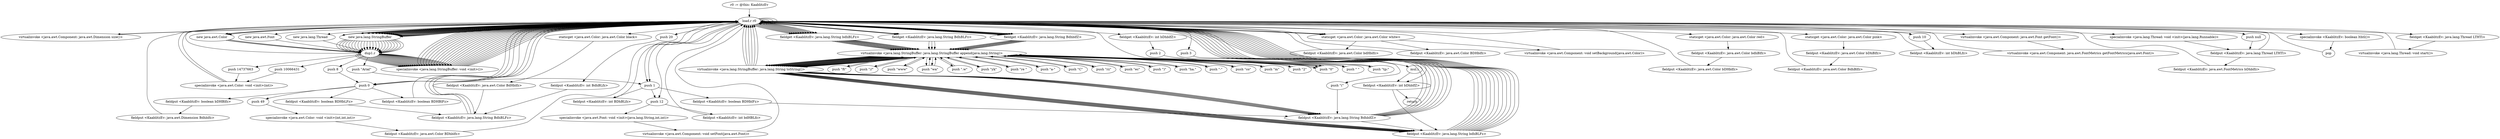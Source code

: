 digraph "" {
    "r0 := @this: KaablitzEv"
    "load.r r0"
    "r0 := @this: KaablitzEv"->"load.r r0";
    "load.r r0"->"load.r r0";
    "virtualinvoke <java.awt.Component: java.awt.Dimension size()>"
    "load.r r0"->"virtualinvoke <java.awt.Component: java.awt.Dimension size()>";
    "virtualinvoke <java.awt.Component: java.awt.Dimension size()>"->"load.r r0";
    "push 0"
    "load.r r0"->"push 0";
    "fieldput <KaablitzEv: boolean bDHBlfz>"
    "push 0"->"fieldput <KaablitzEv: boolean bDHBlfz>";
    "fieldput <KaablitzEv: java.awt.Dimension Bdhblfz>"
    "fieldput <KaablitzEv: boolean bDHBlfz>"->"fieldput <KaablitzEv: java.awt.Dimension Bdhblfz>";
    "fieldput <KaablitzEv: java.awt.Dimension Bdhblfz>"->"load.r r0";
    "new java.lang.StringBuffer"
    "load.r r0"->"new java.lang.StringBuffer";
    "dup1.r"
    "new java.lang.StringBuffer"->"dup1.r";
    "specialinvoke <java.lang.StringBuffer: void <init>()>"
    "dup1.r"->"specialinvoke <java.lang.StringBuffer: void <init>()>";
    "specialinvoke <java.lang.StringBuffer: void <init>()>"->"load.r r0";
    "fieldget <KaablitzEv: java.lang.String bdhBLFz>"
    "load.r r0"->"fieldget <KaablitzEv: java.lang.String bdhBLFz>";
    "virtualinvoke <java.lang.StringBuffer: java.lang.StringBuffer append(java.lang.String)>"
    "fieldget <KaablitzEv: java.lang.String bdhBLFz>"->"virtualinvoke <java.lang.StringBuffer: java.lang.StringBuffer append(java.lang.String)>";
    "push \"tp:\""
    "virtualinvoke <java.lang.StringBuffer: java.lang.StringBuffer append(java.lang.String)>"->"push \"tp:\"";
    "push \"tp:\""->"virtualinvoke <java.lang.StringBuffer: java.lang.StringBuffer append(java.lang.String)>";
    "virtualinvoke <java.lang.StringBuffer: java.lang.String toString()>"
    "virtualinvoke <java.lang.StringBuffer: java.lang.StringBuffer append(java.lang.String)>"->"virtualinvoke <java.lang.StringBuffer: java.lang.String toString()>";
    "fieldput <KaablitzEv: java.lang.String bdhBLFz>"
    "virtualinvoke <java.lang.StringBuffer: java.lang.String toString()>"->"fieldput <KaablitzEv: java.lang.String bdhBLFz>";
    "fieldput <KaablitzEv: java.lang.String bdhBLFz>"->"load.r r0";
    "load.r r0"->"new java.lang.StringBuffer";
    "new java.lang.StringBuffer"->"dup1.r";
    "dup1.r"->"specialinvoke <java.lang.StringBuffer: void <init>()>";
    "specialinvoke <java.lang.StringBuffer: void <init>()>"->"load.r r0";
    "fieldget <KaablitzEv: java.lang.String BdhBLFz>"
    "load.r r0"->"fieldget <KaablitzEv: java.lang.String BdhBLFz>";
    "fieldget <KaablitzEv: java.lang.String BdhBLFz>"->"virtualinvoke <java.lang.StringBuffer: java.lang.StringBuffer append(java.lang.String)>";
    "push \"ft\""
    "virtualinvoke <java.lang.StringBuffer: java.lang.StringBuffer append(java.lang.String)>"->"push \"ft\"";
    "push \"ft\""->"virtualinvoke <java.lang.StringBuffer: java.lang.StringBuffer append(java.lang.String)>";
    "virtualinvoke <java.lang.StringBuffer: java.lang.StringBuffer append(java.lang.String)>"->"virtualinvoke <java.lang.StringBuffer: java.lang.String toString()>";
    "virtualinvoke <java.lang.StringBuffer: java.lang.String toString()>"->"load.r r0";
    "load.r r0"->"push 0";
    "fieldput <KaablitzEv: boolean BDHBlFz>"
    "push 0"->"fieldput <KaablitzEv: boolean BDHBlFz>";
    "fieldput <KaablitzEv: boolean BDHBlFz>"->"load.r r0";
    "load.r r0"->"push 0";
    "fieldput <KaablitzEv: boolean BDHbLFz>"
    "push 0"->"fieldput <KaablitzEv: boolean BDHbLFz>";
    "fieldput <KaablitzEv: java.lang.String BdhBLFz>"
    "fieldput <KaablitzEv: boolean BDHbLFz>"->"fieldput <KaablitzEv: java.lang.String BdhBLFz>";
    "fieldput <KaablitzEv: java.lang.String BdhBLFz>"->"load.r r0";
    "load.r r0"->"new java.lang.StringBuffer";
    "new java.lang.StringBuffer"->"dup1.r";
    "dup1.r"->"specialinvoke <java.lang.StringBuffer: void <init>()>";
    "specialinvoke <java.lang.StringBuffer: void <init>()>"->"load.r r0";
    "load.r r0"->"fieldget <KaablitzEv: java.lang.String bdhBLFz>";
    "fieldget <KaablitzEv: java.lang.String bdhBLFz>"->"virtualinvoke <java.lang.StringBuffer: java.lang.StringBuffer append(java.lang.String)>";
    "push \"//\""
    "virtualinvoke <java.lang.StringBuffer: java.lang.StringBuffer append(java.lang.String)>"->"push \"//\"";
    "push \"//\""->"virtualinvoke <java.lang.StringBuffer: java.lang.StringBuffer append(java.lang.String)>";
    "virtualinvoke <java.lang.StringBuffer: java.lang.StringBuffer append(java.lang.String)>"->"virtualinvoke <java.lang.StringBuffer: java.lang.String toString()>";
    "virtualinvoke <java.lang.StringBuffer: java.lang.String toString()>"->"load.r r0";
    "push \"(\""
    "load.r r0"->"push \"(\"";
    "fieldput <KaablitzEv: java.lang.String BdhblfZ>"
    "push \"(\""->"fieldput <KaablitzEv: java.lang.String BdhblfZ>";
    "fieldput <KaablitzEv: java.lang.String BdhblfZ>"->"fieldput <KaablitzEv: java.lang.String bdhBLFz>";
    "fieldput <KaablitzEv: java.lang.String bdhBLFz>"->"load.r r0";
    "new java.awt.Color"
    "load.r r0"->"new java.awt.Color";
    "new java.awt.Color"->"dup1.r";
    "push 8"
    "dup1.r"->"push 8";
    "push 8"->"push 0";
    "push 49"
    "push 0"->"push 49";
    "specialinvoke <java.awt.Color: void <init>(int,int,int)>"
    "push 49"->"specialinvoke <java.awt.Color: void <init>(int,int,int)>";
    "fieldput <KaablitzEv: java.awt.Color BDhblfz>"
    "specialinvoke <java.awt.Color: void <init>(int,int,int)>"->"fieldput <KaablitzEv: java.awt.Color BDhblfz>";
    "fieldput <KaablitzEv: java.awt.Color BDhblfz>"->"load.r r0";
    "load.r r0"->"new java.lang.StringBuffer";
    "new java.lang.StringBuffer"->"dup1.r";
    "dup1.r"->"specialinvoke <java.lang.StringBuffer: void <init>()>";
    "specialinvoke <java.lang.StringBuffer: void <init>()>"->"load.r r0";
    "load.r r0"->"fieldget <KaablitzEv: java.lang.String bdhBLFz>";
    "fieldget <KaablitzEv: java.lang.String bdhBLFz>"->"virtualinvoke <java.lang.StringBuffer: java.lang.StringBuffer append(java.lang.String)>";
    "push \"www\""
    "virtualinvoke <java.lang.StringBuffer: java.lang.StringBuffer append(java.lang.String)>"->"push \"www\"";
    "push \"www\""->"virtualinvoke <java.lang.StringBuffer: java.lang.StringBuffer append(java.lang.String)>";
    "virtualinvoke <java.lang.StringBuffer: java.lang.StringBuffer append(java.lang.String)>"->"virtualinvoke <java.lang.StringBuffer: java.lang.String toString()>";
    "virtualinvoke <java.lang.StringBuffer: java.lang.String toString()>"->"fieldput <KaablitzEv: java.lang.String bdhBLFz>";
    "fieldput <KaablitzEv: java.lang.String bdhBLFz>"->"load.r r0";
    "load.r r0"->"new java.lang.StringBuffer";
    "new java.lang.StringBuffer"->"dup1.r";
    "dup1.r"->"specialinvoke <java.lang.StringBuffer: void <init>()>";
    "specialinvoke <java.lang.StringBuffer: void <init>()>"->"load.r r0";
    "load.r r0"->"fieldget <KaablitzEv: java.lang.String BdhBLFz>";
    "fieldget <KaablitzEv: java.lang.String BdhBLFz>"->"virtualinvoke <java.lang.StringBuffer: java.lang.StringBuffer append(java.lang.String)>";
    "push \"wa\""
    "virtualinvoke <java.lang.StringBuffer: java.lang.StringBuffer append(java.lang.String)>"->"push \"wa\"";
    "push \"wa\""->"virtualinvoke <java.lang.StringBuffer: java.lang.StringBuffer append(java.lang.String)>";
    "virtualinvoke <java.lang.StringBuffer: java.lang.StringBuffer append(java.lang.String)>"->"virtualinvoke <java.lang.StringBuffer: java.lang.String toString()>";
    "virtualinvoke <java.lang.StringBuffer: java.lang.String toString()>"->"load.r r0";
    "staticget <java.awt.Color: java.awt.Color white>"
    "load.r r0"->"staticget <java.awt.Color: java.awt.Color white>";
    "fieldput <KaablitzEv: java.awt.Color bdHblfz>"
    "staticget <java.awt.Color: java.awt.Color white>"->"fieldput <KaablitzEv: java.awt.Color bdHblfz>";
    "fieldput <KaablitzEv: java.awt.Color bdHblfz>"->"load.r r0";
    "staticget <java.awt.Color: java.awt.Color black>"
    "load.r r0"->"staticget <java.awt.Color: java.awt.Color black>";
    "fieldput <KaablitzEv: java.awt.Color BdHblfz>"
    "staticget <java.awt.Color: java.awt.Color black>"->"fieldput <KaablitzEv: java.awt.Color BdHblfz>";
    "fieldput <KaablitzEv: java.awt.Color BdHblfz>"->"fieldput <KaablitzEv: java.lang.String BdhBLFz>";
    "fieldput <KaablitzEv: java.lang.String BdhBLFz>"->"load.r r0";
    "load.r r0"->"new java.awt.Color";
    "new java.awt.Color"->"dup1.r";
    "push 14737663"
    "dup1.r"->"push 14737663";
    "specialinvoke <java.awt.Color: void <init>(int)>"
    "push 14737663"->"specialinvoke <java.awt.Color: void <init>(int)>";
    "specialinvoke <java.awt.Color: void <init>(int)>"->"load.r r0";
    "load.r r0"->"staticget <java.awt.Color: java.awt.Color white>";
    "fieldput <KaablitzEv: java.awt.Color BDHblfz>"
    "staticget <java.awt.Color: java.awt.Color white>"->"fieldput <KaablitzEv: java.awt.Color BDHblfz>";
    "fieldput <KaablitzEv: java.awt.Color BDHblfz>"->"load.r r0";
    "staticget <java.awt.Color: java.awt.Color red>"
    "load.r r0"->"staticget <java.awt.Color: java.awt.Color red>";
    "fieldput <KaablitzEv: java.awt.Color bdhBlfz>"
    "staticget <java.awt.Color: java.awt.Color red>"->"fieldput <KaablitzEv: java.awt.Color bdhBlfz>";
    "fieldput <KaablitzEv: java.awt.Color bDHblfz>"
    "fieldput <KaablitzEv: java.awt.Color bdhBlfz>"->"fieldput <KaablitzEv: java.awt.Color bDHblfz>";
    "fieldput <KaablitzEv: java.awt.Color bDHblfz>"->"load.r r0";
    "load.r r0"->"new java.awt.Color";
    "new java.awt.Color"->"dup1.r";
    "push 10066431"
    "dup1.r"->"push 10066431";
    "push 10066431"->"specialinvoke <java.awt.Color: void <init>(int)>";
    "specialinvoke <java.awt.Color: void <init>(int)>"->"load.r r0";
    "staticget <java.awt.Color: java.awt.Color pink>"
    "load.r r0"->"staticget <java.awt.Color: java.awt.Color pink>";
    "fieldput <KaablitzEv: java.awt.Color bDhBlfz>"
    "staticget <java.awt.Color: java.awt.Color pink>"->"fieldput <KaablitzEv: java.awt.Color bDhBlfz>";
    "fieldput <KaablitzEv: java.awt.Color BdhBlfz>"
    "fieldput <KaablitzEv: java.awt.Color bDhBlfz>"->"fieldput <KaablitzEv: java.awt.Color BdhBlfz>";
    "fieldput <KaablitzEv: java.awt.Color BdhBlfz>"->"load.r r0";
    "load.r r0"->"new java.lang.StringBuffer";
    "new java.lang.StringBuffer"->"dup1.r";
    "dup1.r"->"specialinvoke <java.lang.StringBuffer: void <init>()>";
    "specialinvoke <java.lang.StringBuffer: void <init>()>"->"load.r r0";
    "load.r r0"->"fieldget <KaablitzEv: java.lang.String bdhBLFz>";
    "fieldget <KaablitzEv: java.lang.String bdhBLFz>"->"virtualinvoke <java.lang.StringBuffer: java.lang.StringBuffer append(java.lang.String)>";
    "push \".w\""
    "virtualinvoke <java.lang.StringBuffer: java.lang.StringBuffer append(java.lang.String)>"->"push \".w\"";
    "push \".w\""->"virtualinvoke <java.lang.StringBuffer: java.lang.StringBuffer append(java.lang.String)>";
    "virtualinvoke <java.lang.StringBuffer: java.lang.StringBuffer append(java.lang.String)>"->"virtualinvoke <java.lang.StringBuffer: java.lang.String toString()>";
    "virtualinvoke <java.lang.StringBuffer: java.lang.String toString()>"->"fieldput <KaablitzEv: java.lang.String bdhBLFz>";
    "fieldput <KaablitzEv: java.lang.String bdhBLFz>"->"load.r r0";
    "load.r r0"->"new java.lang.StringBuffer";
    "new java.lang.StringBuffer"->"dup1.r";
    "dup1.r"->"specialinvoke <java.lang.StringBuffer: void <init>()>";
    "specialinvoke <java.lang.StringBuffer: void <init>()>"->"load.r r0";
    "load.r r0"->"fieldget <KaablitzEv: java.lang.String bdhBLFz>";
    "fieldget <KaablitzEv: java.lang.String bdhBLFz>"->"virtualinvoke <java.lang.StringBuffer: java.lang.StringBuffer append(java.lang.String)>";
    "push \"yk\""
    "virtualinvoke <java.lang.StringBuffer: java.lang.StringBuffer append(java.lang.String)>"->"push \"yk\"";
    "push \"yk\""->"virtualinvoke <java.lang.StringBuffer: java.lang.StringBuffer append(java.lang.String)>";
    "virtualinvoke <java.lang.StringBuffer: java.lang.StringBuffer append(java.lang.String)>"->"virtualinvoke <java.lang.StringBuffer: java.lang.String toString()>";
    "virtualinvoke <java.lang.StringBuffer: java.lang.String toString()>"->"fieldput <KaablitzEv: java.lang.String bdhBLFz>";
    "fieldput <KaablitzEv: java.lang.String bdhBLFz>"->"load.r r0";
    "load.r r0"->"new java.lang.StringBuffer";
    "new java.lang.StringBuffer"->"dup1.r";
    "dup1.r"->"specialinvoke <java.lang.StringBuffer: void <init>()>";
    "specialinvoke <java.lang.StringBuffer: void <init>()>"->"load.r r0";
    "load.r r0"->"fieldget <KaablitzEv: java.lang.String BdhBLFz>";
    "fieldget <KaablitzEv: java.lang.String BdhBLFz>"->"virtualinvoke <java.lang.StringBuffer: java.lang.StringBuffer append(java.lang.String)>";
    "push \"re \""
    "virtualinvoke <java.lang.StringBuffer: java.lang.StringBuffer append(java.lang.String)>"->"push \"re \"";
    "push \"re \""->"virtualinvoke <java.lang.StringBuffer: java.lang.StringBuffer append(java.lang.String)>";
    "virtualinvoke <java.lang.StringBuffer: java.lang.StringBuffer append(java.lang.String)>"->"virtualinvoke <java.lang.StringBuffer: java.lang.String toString()>";
    "virtualinvoke <java.lang.StringBuffer: java.lang.String toString()>"->"load.r r0";
    "push 20"
    "load.r r0"->"push 20";
    "fieldput <KaablitzEv: int BdhBLfz>"
    "push 20"->"fieldput <KaablitzEv: int BdhBLfz>";
    "fieldput <KaablitzEv: int BdhBLfz>"->"fieldput <KaablitzEv: java.lang.String BdhBLFz>";
    "fieldput <KaablitzEv: java.lang.String BdhBLFz>"->"load.r r0";
    "load.r r0"->"new java.lang.StringBuffer";
    "new java.lang.StringBuffer"->"dup1.r";
    "dup1.r"->"specialinvoke <java.lang.StringBuffer: void <init>()>";
    "specialinvoke <java.lang.StringBuffer: void <init>()>"->"load.r r0";
    "load.r r0"->"fieldget <KaablitzEv: java.lang.String bdhBLFz>";
    "fieldget <KaablitzEv: java.lang.String bdhBLFz>"->"virtualinvoke <java.lang.StringBuffer: java.lang.StringBuffer append(java.lang.String)>";
    "push \"a-\""
    "virtualinvoke <java.lang.StringBuffer: java.lang.StringBuffer append(java.lang.String)>"->"push \"a-\"";
    "push \"a-\""->"virtualinvoke <java.lang.StringBuffer: java.lang.StringBuffer append(java.lang.String)>";
    "virtualinvoke <java.lang.StringBuffer: java.lang.StringBuffer append(java.lang.String)>"->"virtualinvoke <java.lang.StringBuffer: java.lang.String toString()>";
    "virtualinvoke <java.lang.StringBuffer: java.lang.String toString()>"->"load.r r0";
    "push 10"
    "load.r r0"->"push 10";
    "fieldput <KaablitzEv: int bDhBLfz>"
    "push 10"->"fieldput <KaablitzEv: int bDhBLfz>";
    "fieldput <KaablitzEv: int bDhBLfz>"->"load.r r0";
    "push 1"
    "load.r r0"->"push 1";
    "fieldput <KaablitzEv: int BDhBLfz>"
    "push 1"->"fieldput <KaablitzEv: int BDhBLfz>";
    "fieldput <KaablitzEv: int BDhBLfz>"->"load.r r0";
    "push 12"
    "load.r r0"->"push 12";
    "fieldput <KaablitzEv: int bdHBLfz>"
    "push 12"->"fieldput <KaablitzEv: int bdHBLfz>";
    "fieldput <KaablitzEv: int bdHBLfz>"->"load.r r0";
    "push 3"
    "load.r r0"->"push 3";
    "fieldput <KaablitzEv: int bDhblfZ>"
    "push 3"->"fieldput <KaablitzEv: int bDhblfZ>";
    "fieldput <KaablitzEv: int bDhblfZ>"->"fieldput <KaablitzEv: java.lang.String bdhBLFz>";
    "fieldput <KaablitzEv: java.lang.String bdhBLFz>"->"load.r r0";
    "load.r r0"->"new java.lang.StringBuffer";
    "new java.lang.StringBuffer"->"dup1.r";
    "dup1.r"->"specialinvoke <java.lang.StringBuffer: void <init>()>";
    "specialinvoke <java.lang.StringBuffer: void <init>()>"->"load.r r0";
    "fieldget <KaablitzEv: java.lang.String BdhblfZ>"
    "load.r r0"->"fieldget <KaablitzEv: java.lang.String BdhblfZ>";
    "fieldget <KaablitzEv: java.lang.String BdhblfZ>"->"virtualinvoke <java.lang.StringBuffer: java.lang.StringBuffer append(java.lang.String)>";
    "push \"C\""
    "virtualinvoke <java.lang.StringBuffer: java.lang.StringBuffer append(java.lang.String)>"->"push \"C\"";
    "push \"C\""->"virtualinvoke <java.lang.StringBuffer: java.lang.StringBuffer append(java.lang.String)>";
    "virtualinvoke <java.lang.StringBuffer: java.lang.StringBuffer append(java.lang.String)>"->"virtualinvoke <java.lang.StringBuffer: java.lang.String toString()>";
    "virtualinvoke <java.lang.StringBuffer: java.lang.String toString()>"->"fieldput <KaablitzEv: java.lang.String BdhblfZ>";
    "fieldput <KaablitzEv: java.lang.String BdhblfZ>"->"load.r r0";
    "load.r r0"->"new java.lang.StringBuffer";
    "new java.lang.StringBuffer"->"dup1.r";
    "dup1.r"->"specialinvoke <java.lang.StringBuffer: void <init>()>";
    "specialinvoke <java.lang.StringBuffer: void <init>()>"->"load.r r0";
    "load.r r0"->"fieldget <KaablitzEv: java.lang.String bdhBLFz>";
    "fieldget <KaablitzEv: java.lang.String bdhBLFz>"->"virtualinvoke <java.lang.StringBuffer: java.lang.StringBuffer append(java.lang.String)>";
    "virtualinvoke <java.lang.StringBuffer: java.lang.StringBuffer append(java.lang.String)>"->"push \"wa\"";
    "push \"wa\""->"virtualinvoke <java.lang.StringBuffer: java.lang.StringBuffer append(java.lang.String)>";
    "virtualinvoke <java.lang.StringBuffer: java.lang.StringBuffer append(java.lang.String)>"->"virtualinvoke <java.lang.StringBuffer: java.lang.String toString()>";
    "virtualinvoke <java.lang.StringBuffer: java.lang.String toString()>"->"fieldput <KaablitzEv: java.lang.String bdhBLFz>";
    "fieldput <KaablitzEv: java.lang.String bdhBLFz>"->"load.r r0";
    "load.r r0"->"staticget <java.awt.Color: java.awt.Color white>";
    "virtualinvoke <java.awt.Component: void setBackground(java.awt.Color)>"
    "staticget <java.awt.Color: java.awt.Color white>"->"virtualinvoke <java.awt.Component: void setBackground(java.awt.Color)>";
    "virtualinvoke <java.awt.Component: void setBackground(java.awt.Color)>"->"load.r r0";
    "load.r r0"->"new java.lang.StringBuffer";
    "new java.lang.StringBuffer"->"dup1.r";
    "dup1.r"->"specialinvoke <java.lang.StringBuffer: void <init>()>";
    "specialinvoke <java.lang.StringBuffer: void <init>()>"->"load.r r0";
    "load.r r0"->"fieldget <KaablitzEv: java.lang.String bdhBLFz>";
    "fieldget <KaablitzEv: java.lang.String bdhBLFz>"->"virtualinvoke <java.lang.StringBuffer: java.lang.StringBuffer append(java.lang.String)>";
    "push \"rz\""
    "virtualinvoke <java.lang.StringBuffer: java.lang.StringBuffer append(java.lang.String)>"->"push \"rz\"";
    "push \"rz\""->"virtualinvoke <java.lang.StringBuffer: java.lang.StringBuffer append(java.lang.String)>";
    "virtualinvoke <java.lang.StringBuffer: java.lang.StringBuffer append(java.lang.String)>"->"virtualinvoke <java.lang.StringBuffer: java.lang.String toString()>";
    "virtualinvoke <java.lang.StringBuffer: java.lang.String toString()>"->"fieldput <KaablitzEv: java.lang.String bdhBLFz>";
    "fieldput <KaablitzEv: java.lang.String bdhBLFz>"->"load.r r0";
    "new java.awt.Font"
    "load.r r0"->"new java.awt.Font";
    "new java.awt.Font"->"dup1.r";
    "push \"Arial\""
    "dup1.r"->"push \"Arial\"";
    "push \"Arial\""->"push 1";
    "push 1"->"push 12";
    "specialinvoke <java.awt.Font: void <init>(java.lang.String,int,int)>"
    "push 12"->"specialinvoke <java.awt.Font: void <init>(java.lang.String,int,int)>";
    "virtualinvoke <java.awt.Component: void setFont(java.awt.Font)>"
    "specialinvoke <java.awt.Font: void <init>(java.lang.String,int,int)>"->"virtualinvoke <java.awt.Component: void setFont(java.awt.Font)>";
    "virtualinvoke <java.awt.Component: void setFont(java.awt.Font)>"->"load.r r0";
    "load.r r0"->"load.r r0";
    "load.r r0"->"load.r r0";
    "virtualinvoke <java.awt.Component: java.awt.Font getFont()>"
    "load.r r0"->"virtualinvoke <java.awt.Component: java.awt.Font getFont()>";
    "virtualinvoke <java.awt.Component: java.awt.FontMetrics getFontMetrics(java.awt.Font)>"
    "virtualinvoke <java.awt.Component: java.awt.Font getFont()>"->"virtualinvoke <java.awt.Component: java.awt.FontMetrics getFontMetrics(java.awt.Font)>";
    "virtualinvoke <java.awt.Component: java.awt.FontMetrics getFontMetrics(java.awt.Font)>"->"load.r r0";
    "push null"
    "load.r r0"->"push null";
    "fieldput <KaablitzEv: java.lang.Thread LTHTl>"
    "push null"->"fieldput <KaablitzEv: java.lang.Thread LTHTl>";
    "fieldput <KaablitzEv: java.awt.FontMetrics bDhblfz>"
    "fieldput <KaablitzEv: java.lang.Thread LTHTl>"->"fieldput <KaablitzEv: java.awt.FontMetrics bDhblfz>";
    "fieldput <KaablitzEv: java.awt.FontMetrics bDhblfz>"->"load.r r0";
    "load.r r0"->"new java.lang.StringBuffer";
    "new java.lang.StringBuffer"->"dup1.r";
    "dup1.r"->"specialinvoke <java.lang.StringBuffer: void <init>()>";
    "specialinvoke <java.lang.StringBuffer: void <init>()>"->"load.r r0";
    "load.r r0"->"fieldget <KaablitzEv: java.lang.String bdhBLFz>";
    "fieldget <KaablitzEv: java.lang.String bdhBLFz>"->"virtualinvoke <java.lang.StringBuffer: java.lang.StringBuffer append(java.lang.String)>";
    "push \"ec\""
    "virtualinvoke <java.lang.StringBuffer: java.lang.StringBuffer append(java.lang.String)>"->"push \"ec\"";
    "push \"ec\""->"virtualinvoke <java.lang.StringBuffer: java.lang.StringBuffer append(java.lang.String)>";
    "virtualinvoke <java.lang.StringBuffer: java.lang.StringBuffer append(java.lang.String)>"->"virtualinvoke <java.lang.StringBuffer: java.lang.String toString()>";
    "virtualinvoke <java.lang.StringBuffer: java.lang.String toString()>"->"fieldput <KaablitzEv: java.lang.String bdhBLFz>";
    "fieldput <KaablitzEv: java.lang.String bdhBLFz>"->"load.r r0";
    "load.r r0"->"new java.lang.StringBuffer";
    "new java.lang.StringBuffer"->"dup1.r";
    "dup1.r"->"specialinvoke <java.lang.StringBuffer: void <init>()>";
    "specialinvoke <java.lang.StringBuffer: void <init>()>"->"load.r r0";
    "load.r r0"->"fieldget <KaablitzEv: java.lang.String BdhblfZ>";
    "fieldget <KaablitzEv: java.lang.String BdhblfZ>"->"virtualinvoke <java.lang.StringBuffer: java.lang.StringBuffer append(java.lang.String)>";
    "push \")\""
    "virtualinvoke <java.lang.StringBuffer: java.lang.StringBuffer append(java.lang.String)>"->"push \")\"";
    "push \")\""->"virtualinvoke <java.lang.StringBuffer: java.lang.StringBuffer append(java.lang.String)>";
    "virtualinvoke <java.lang.StringBuffer: java.lang.StringBuffer append(java.lang.String)>"->"virtualinvoke <java.lang.StringBuffer: java.lang.String toString()>";
    "virtualinvoke <java.lang.StringBuffer: java.lang.String toString()>"->"fieldput <KaablitzEv: java.lang.String BdhblfZ>";
    "fieldput <KaablitzEv: java.lang.String BdhblfZ>"->"load.r r0";
    "load.r r0"->"new java.lang.StringBuffer";
    "new java.lang.StringBuffer"->"dup1.r";
    "dup1.r"->"specialinvoke <java.lang.StringBuffer: void <init>()>";
    "specialinvoke <java.lang.StringBuffer: void <init>()>"->"load.r r0";
    "load.r r0"->"fieldget <KaablitzEv: java.lang.String bdhBLFz>";
    "fieldget <KaablitzEv: java.lang.String bdhBLFz>"->"virtualinvoke <java.lang.StringBuffer: java.lang.StringBuffer append(java.lang.String)>";
    "push \"ha.\""
    "virtualinvoke <java.lang.StringBuffer: java.lang.StringBuffer append(java.lang.String)>"->"push \"ha.\"";
    "push \"ha.\""->"virtualinvoke <java.lang.StringBuffer: java.lang.StringBuffer append(java.lang.String)>";
    "virtualinvoke <java.lang.StringBuffer: java.lang.StringBuffer append(java.lang.String)>"->"virtualinvoke <java.lang.StringBuffer: java.lang.String toString()>";
    "virtualinvoke <java.lang.StringBuffer: java.lang.String toString()>"->"fieldput <KaablitzEv: java.lang.String bdhBLFz>";
    "fieldput <KaablitzEv: java.lang.String bdhBLFz>"->"load.r r0";
    "load.r r0"->"new java.lang.StringBuffer";
    "new java.lang.StringBuffer"->"dup1.r";
    "dup1.r"->"specialinvoke <java.lang.StringBuffer: void <init>()>";
    "specialinvoke <java.lang.StringBuffer: void <init>()>"->"load.r r0";
    "load.r r0"->"fieldget <KaablitzEv: java.lang.String BdhblfZ>";
    "fieldget <KaablitzEv: java.lang.String BdhblfZ>"->"virtualinvoke <java.lang.StringBuffer: java.lang.StringBuffer append(java.lang.String)>";
    "push \"-\""
    "virtualinvoke <java.lang.StringBuffer: java.lang.StringBuffer append(java.lang.String)>"->"push \"-\"";
    "push \"-\""->"virtualinvoke <java.lang.StringBuffer: java.lang.StringBuffer append(java.lang.String)>";
    "virtualinvoke <java.lang.StringBuffer: java.lang.StringBuffer append(java.lang.String)>"->"virtualinvoke <java.lang.StringBuffer: java.lang.String toString()>";
    "virtualinvoke <java.lang.StringBuffer: java.lang.String toString()>"->"fieldput <KaablitzEv: java.lang.String BdhblfZ>";
    "fieldput <KaablitzEv: java.lang.String BdhblfZ>"->"load.r r0";
    "load.r r0"->"new java.lang.StringBuffer";
    "new java.lang.StringBuffer"->"dup1.r";
    "dup1.r"->"specialinvoke <java.lang.StringBuffer: void <init>()>";
    "specialinvoke <java.lang.StringBuffer: void <init>()>"->"load.r r0";
    "load.r r0"->"fieldget <KaablitzEv: java.lang.String bdhBLFz>";
    "fieldget <KaablitzEv: java.lang.String bdhBLFz>"->"virtualinvoke <java.lang.StringBuffer: java.lang.StringBuffer append(java.lang.String)>";
    "push \"co\""
    "virtualinvoke <java.lang.StringBuffer: java.lang.StringBuffer append(java.lang.String)>"->"push \"co\"";
    "push \"co\""->"virtualinvoke <java.lang.StringBuffer: java.lang.StringBuffer append(java.lang.String)>";
    "virtualinvoke <java.lang.StringBuffer: java.lang.StringBuffer append(java.lang.String)>"->"virtualinvoke <java.lang.StringBuffer: java.lang.String toString()>";
    "virtualinvoke <java.lang.StringBuffer: java.lang.String toString()>"->"fieldput <KaablitzEv: java.lang.String bdhBLFz>";
    "fieldput <KaablitzEv: java.lang.String bdhBLFz>"->"load.r r0";
    "load.r r0"->"new java.lang.StringBuffer";
    "new java.lang.StringBuffer"->"dup1.r";
    "dup1.r"->"specialinvoke <java.lang.StringBuffer: void <init>()>";
    "specialinvoke <java.lang.StringBuffer: void <init>()>"->"load.r r0";
    "load.r r0"->"fieldget <KaablitzEv: java.lang.String bdhBLFz>";
    "fieldget <KaablitzEv: java.lang.String bdhBLFz>"->"virtualinvoke <java.lang.StringBuffer: java.lang.StringBuffer append(java.lang.String)>";
    "push \"m\""
    "virtualinvoke <java.lang.StringBuffer: java.lang.StringBuffer append(java.lang.String)>"->"push \"m\"";
    "push \"m\""->"virtualinvoke <java.lang.StringBuffer: java.lang.StringBuffer append(java.lang.String)>";
    "virtualinvoke <java.lang.StringBuffer: java.lang.StringBuffer append(java.lang.String)>"->"virtualinvoke <java.lang.StringBuffer: java.lang.String toString()>";
    "virtualinvoke <java.lang.StringBuffer: java.lang.String toString()>"->"fieldput <KaablitzEv: java.lang.String bdhBLFz>";
    "fieldput <KaablitzEv: java.lang.String bdhBLFz>"->"load.r r0";
    "load.r r0"->"new java.lang.StringBuffer";
    "new java.lang.StringBuffer"->"dup1.r";
    "dup1.r"->"specialinvoke <java.lang.StringBuffer: void <init>()>";
    "specialinvoke <java.lang.StringBuffer: void <init>()>"->"load.r r0";
    "load.r r0"->"fieldget <KaablitzEv: java.lang.String BdhblfZ>";
    "fieldget <KaablitzEv: java.lang.String BdhblfZ>"->"virtualinvoke <java.lang.StringBuffer: java.lang.StringBuffer append(java.lang.String)>";
    "push \"2\""
    "virtualinvoke <java.lang.StringBuffer: java.lang.StringBuffer append(java.lang.String)>"->"push \"2\"";
    "push \"2\""->"virtualinvoke <java.lang.StringBuffer: java.lang.StringBuffer append(java.lang.String)>";
    "virtualinvoke <java.lang.StringBuffer: java.lang.StringBuffer append(java.lang.String)>"->"virtualinvoke <java.lang.StringBuffer: java.lang.String toString()>";
    "virtualinvoke <java.lang.StringBuffer: java.lang.String toString()>"->"fieldput <KaablitzEv: java.lang.String BdhblfZ>";
    "fieldput <KaablitzEv: java.lang.String BdhblfZ>"->"load.r r0";
    "new java.lang.Thread"
    "load.r r0"->"new java.lang.Thread";
    "new java.lang.Thread"->"dup1.r";
    "dup1.r"->"load.r r0";
    "specialinvoke <java.lang.Thread: void <init>(java.lang.Runnable)>"
    "load.r r0"->"specialinvoke <java.lang.Thread: void <init>(java.lang.Runnable)>";
    "specialinvoke <java.lang.Thread: void <init>(java.lang.Runnable)>"->"fieldput <KaablitzEv: java.lang.Thread LTHTl>";
    "fieldput <KaablitzEv: java.lang.Thread LTHTl>"->"load.r r0";
    "load.r r0"->"new java.lang.StringBuffer";
    "new java.lang.StringBuffer"->"dup1.r";
    "dup1.r"->"specialinvoke <java.lang.StringBuffer: void <init>()>";
    "specialinvoke <java.lang.StringBuffer: void <init>()>"->"load.r r0";
    "load.r r0"->"fieldget <KaablitzEv: java.lang.String BdhblfZ>";
    "fieldget <KaablitzEv: java.lang.String BdhblfZ>"->"virtualinvoke <java.lang.StringBuffer: java.lang.StringBuffer append(java.lang.String)>";
    "push \"0\""
    "virtualinvoke <java.lang.StringBuffer: java.lang.StringBuffer append(java.lang.String)>"->"push \"0\"";
    "push \"0\""->"virtualinvoke <java.lang.StringBuffer: java.lang.StringBuffer append(java.lang.String)>";
    "virtualinvoke <java.lang.StringBuffer: java.lang.StringBuffer append(java.lang.String)>"->"virtualinvoke <java.lang.StringBuffer: java.lang.String toString()>";
    "virtualinvoke <java.lang.StringBuffer: java.lang.String toString()>"->"fieldput <KaablitzEv: java.lang.String BdhblfZ>";
    "fieldput <KaablitzEv: java.lang.String BdhblfZ>"->"load.r r0";
    "specialinvoke <KaablitzEv: boolean lthtl()>"
    "load.r r0"->"specialinvoke <KaablitzEv: boolean lthtl()>";
    "pop"
    "specialinvoke <KaablitzEv: boolean lthtl()>"->"pop";
    "pop"->"load.r r0";
    "load.r r0"->"new java.lang.StringBuffer";
    "new java.lang.StringBuffer"->"dup1.r";
    "dup1.r"->"specialinvoke <java.lang.StringBuffer: void <init>()>";
    "specialinvoke <java.lang.StringBuffer: void <init>()>"->"load.r r0";
    "load.r r0"->"fieldget <KaablitzEv: java.lang.String BdhblfZ>";
    "fieldget <KaablitzEv: java.lang.String BdhblfZ>"->"virtualinvoke <java.lang.StringBuffer: java.lang.StringBuffer append(java.lang.String)>";
    "virtualinvoke <java.lang.StringBuffer: java.lang.StringBuffer append(java.lang.String)>"->"push \"0\"";
    "push \"0\""->"virtualinvoke <java.lang.StringBuffer: java.lang.StringBuffer append(java.lang.String)>";
    "virtualinvoke <java.lang.StringBuffer: java.lang.StringBuffer append(java.lang.String)>"->"virtualinvoke <java.lang.StringBuffer: java.lang.String toString()>";
    "virtualinvoke <java.lang.StringBuffer: java.lang.String toString()>"->"fieldput <KaablitzEv: java.lang.String BdhblfZ>";
    "fieldput <KaablitzEv: java.lang.String BdhblfZ>"->"load.r r0";
    "load.r r0"->"new java.lang.StringBuffer";
    "new java.lang.StringBuffer"->"dup1.r";
    "dup1.r"->"specialinvoke <java.lang.StringBuffer: void <init>()>";
    "specialinvoke <java.lang.StringBuffer: void <init>()>"->"load.r r0";
    "load.r r0"->"fieldget <KaablitzEv: java.lang.String BdhblfZ>";
    "fieldget <KaablitzEv: java.lang.String BdhblfZ>"->"virtualinvoke <java.lang.StringBuffer: java.lang.StringBuffer append(java.lang.String)>";
    "virtualinvoke <java.lang.StringBuffer: java.lang.StringBuffer append(java.lang.String)>"->"push \"0\"";
    "push \"0\""->"virtualinvoke <java.lang.StringBuffer: java.lang.StringBuffer append(java.lang.String)>";
    "virtualinvoke <java.lang.StringBuffer: java.lang.StringBuffer append(java.lang.String)>"->"virtualinvoke <java.lang.StringBuffer: java.lang.String toString()>";
    "virtualinvoke <java.lang.StringBuffer: java.lang.String toString()>"->"fieldput <KaablitzEv: java.lang.String BdhblfZ>";
    "fieldput <KaablitzEv: java.lang.String BdhblfZ>"->"load.r r0";
    "load.r r0"->"new java.lang.StringBuffer";
    "new java.lang.StringBuffer"->"dup1.r";
    "dup1.r"->"specialinvoke <java.lang.StringBuffer: void <init>()>";
    "specialinvoke <java.lang.StringBuffer: void <init>()>"->"load.r r0";
    "load.r r0"->"fieldget <KaablitzEv: java.lang.String BdhblfZ>";
    "fieldget <KaablitzEv: java.lang.String BdhblfZ>"->"virtualinvoke <java.lang.StringBuffer: java.lang.StringBuffer append(java.lang.String)>";
    "push \" \""
    "virtualinvoke <java.lang.StringBuffer: java.lang.StringBuffer append(java.lang.String)>"->"push \" \"";
    "push \" \""->"virtualinvoke <java.lang.StringBuffer: java.lang.StringBuffer append(java.lang.String)>";
    "virtualinvoke <java.lang.StringBuffer: java.lang.StringBuffer append(java.lang.String)>"->"virtualinvoke <java.lang.StringBuffer: java.lang.String toString()>";
    "virtualinvoke <java.lang.StringBuffer: java.lang.String toString()>"->"load.r r0";
    "load.r r0"->"push 1";
    "fieldput <KaablitzEv: boolean BDHblFz>"
    "push 1"->"fieldput <KaablitzEv: boolean BDHblFz>";
    "fieldput <KaablitzEv: boolean BDHblFz>"->"fieldput <KaablitzEv: java.lang.String BdhblfZ>";
    "fieldput <KaablitzEv: java.lang.String BdhblfZ>"->"load.r r0";
    "fieldget <KaablitzEv: java.lang.Thread LTHTl>"
    "load.r r0"->"fieldget <KaablitzEv: java.lang.Thread LTHTl>";
    "virtualinvoke <java.lang.Thread: void start()>"
    "fieldget <KaablitzEv: java.lang.Thread LTHTl>"->"virtualinvoke <java.lang.Thread: void start()>";
    "virtualinvoke <java.lang.Thread: void start()>"->"load.r r0";
    "load.r r0"->"load.r r0";
    "fieldget <KaablitzEv: int bDhblfZ>"
    "load.r r0"->"fieldget <KaablitzEv: int bDhblfZ>";
    "push 2"
    "fieldget <KaablitzEv: int bDhblfZ>"->"push 2";
    "mul.i"
    "push 2"->"mul.i";
    "mul.i"->"fieldput <KaablitzEv: int bDhblfZ>";
    "return"
    "fieldput <KaablitzEv: int bDhblfZ>"->"return";
}
